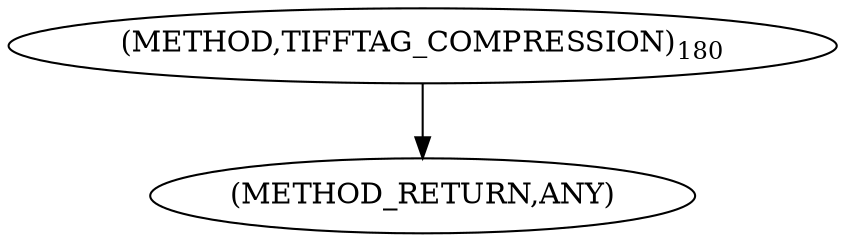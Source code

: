 digraph "TIFFTAG_COMPRESSION" {  
"100200" [label = <(METHOD,TIFFTAG_COMPRESSION)<SUB>180</SUB>> ]
"100201" [label = <(METHOD_RETURN,ANY)> ]
  "100200" -> "100201" 
}
